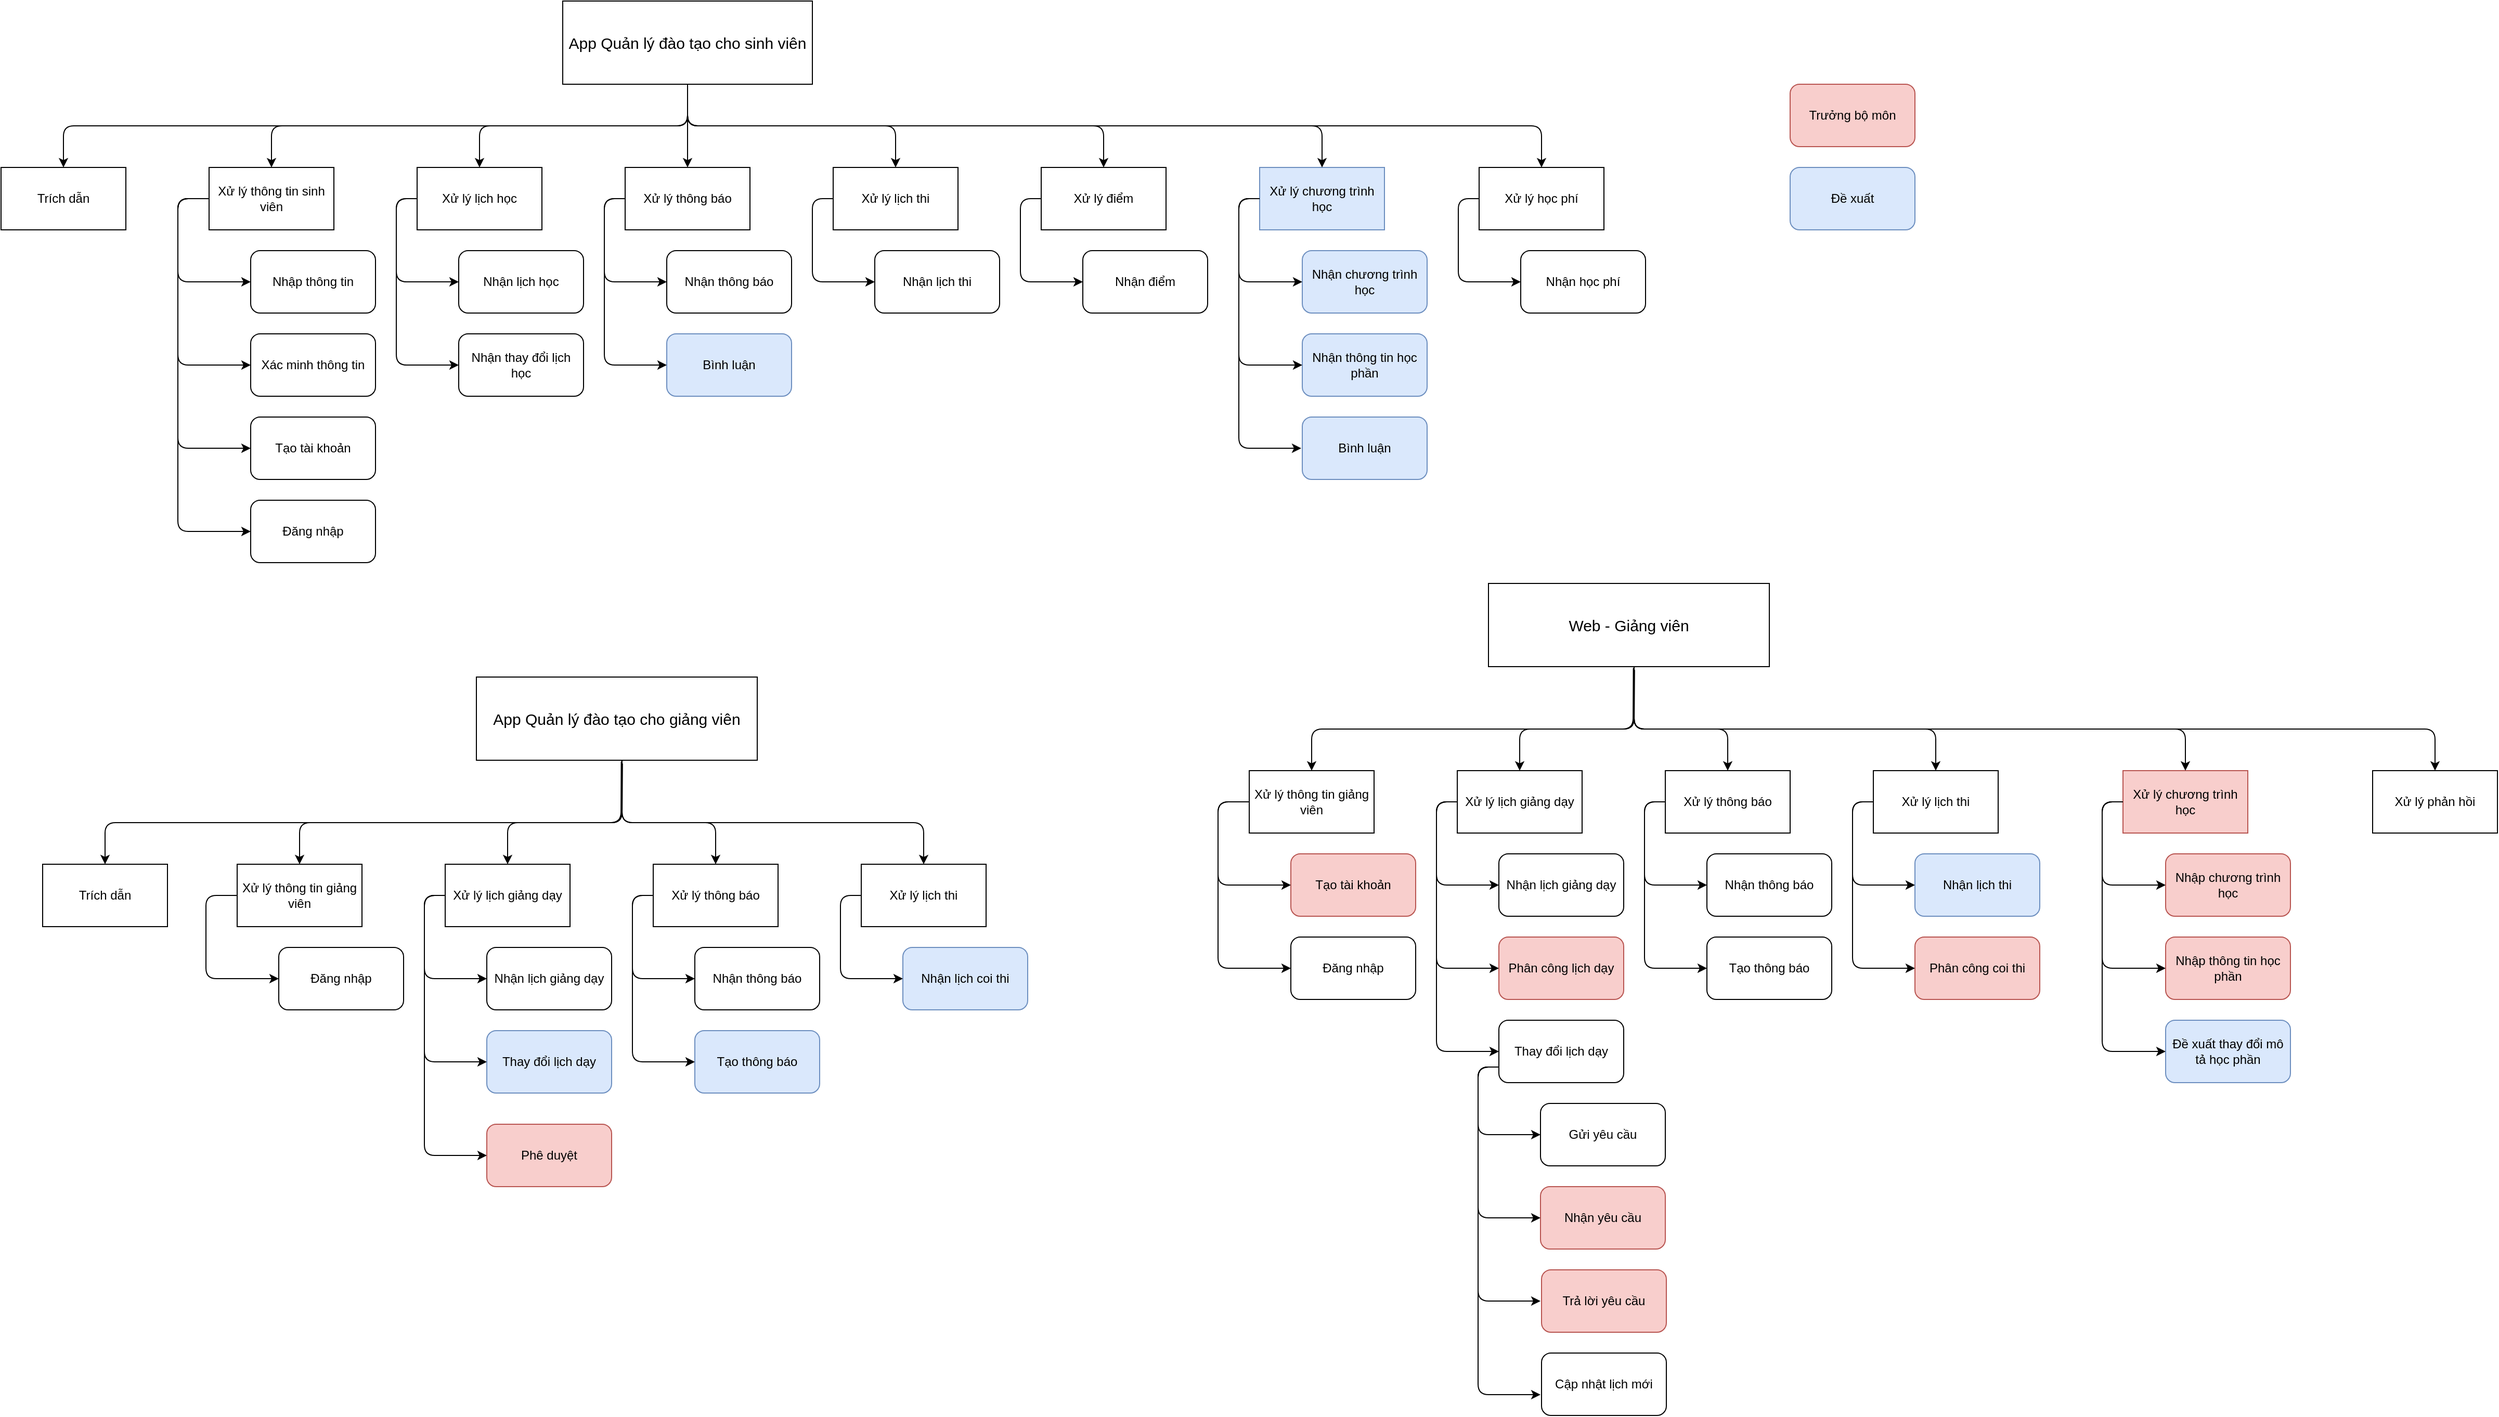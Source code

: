 <mxfile version="15.5.4" type="github">
  <diagram id="YIOcWbmcq0rwRaV3Wp_Z" name="Page-1">
    <mxGraphModel dx="2557" dy="927" grid="1" gridSize="10" guides="1" tooltips="1" connect="1" arrows="1" fold="1" page="1" pageScale="1" pageWidth="827" pageHeight="1169" math="0" shadow="0">
      <root>
        <mxCell id="0" />
        <mxCell id="1" parent="0" />
        <mxCell id="TQv8Dwz0qTCDixVT1cA2-1" value="&lt;font style=&quot;font-size: 15px&quot;&gt;App Quản lý đào&amp;nbsp;tạo cho sinh viên&lt;/font&gt;" style="rounded=0;whiteSpace=wrap;html=1;" parent="1" vertex="1">
          <mxGeometry x="380" width="240" height="80" as="geometry" />
        </mxCell>
        <mxCell id="TQv8Dwz0qTCDixVT1cA2-2" value="Xử lý thông tin sinh viên" style="rounded=0;whiteSpace=wrap;html=1;" parent="1" vertex="1">
          <mxGeometry x="40" y="160" width="120" height="60" as="geometry" />
        </mxCell>
        <mxCell id="TQv8Dwz0qTCDixVT1cA2-3" value="Xử lý lịch học" style="rounded=0;whiteSpace=wrap;html=1;" parent="1" vertex="1">
          <mxGeometry x="240" y="160" width="120" height="60" as="geometry" />
        </mxCell>
        <mxCell id="TQv8Dwz0qTCDixVT1cA2-4" value="Xử lý thông báo" style="rounded=0;whiteSpace=wrap;html=1;" parent="1" vertex="1">
          <mxGeometry x="440" y="160" width="120" height="60" as="geometry" />
        </mxCell>
        <mxCell id="TQv8Dwz0qTCDixVT1cA2-5" value="Xử lý lịch thi" style="rounded=0;whiteSpace=wrap;html=1;" parent="1" vertex="1">
          <mxGeometry x="640" y="160" width="120" height="60" as="geometry" />
        </mxCell>
        <mxCell id="TQv8Dwz0qTCDixVT1cA2-6" value="Xử lý điểm" style="rounded=0;whiteSpace=wrap;html=1;" parent="1" vertex="1">
          <mxGeometry x="840" y="160" width="120" height="60" as="geometry" />
        </mxCell>
        <mxCell id="TQv8Dwz0qTCDixVT1cA2-7" value="Nhập thông tin" style="rounded=1;whiteSpace=wrap;html=1;" parent="1" vertex="1">
          <mxGeometry x="80" y="240" width="120" height="60" as="geometry" />
        </mxCell>
        <mxCell id="TQv8Dwz0qTCDixVT1cA2-8" value="Tạo tài khoản" style="rounded=1;whiteSpace=wrap;html=1;" parent="1" vertex="1">
          <mxGeometry x="80" y="400" width="120" height="60" as="geometry" />
        </mxCell>
        <mxCell id="TQv8Dwz0qTCDixVT1cA2-9" value="Xác minh thông tin" style="rounded=1;whiteSpace=wrap;html=1;" parent="1" vertex="1">
          <mxGeometry x="80" y="320" width="120" height="60" as="geometry" />
        </mxCell>
        <mxCell id="TQv8Dwz0qTCDixVT1cA2-10" value="" style="endArrow=classic;html=1;exitX=0;exitY=0.5;exitDx=0;exitDy=0;entryX=0;entryY=0.5;entryDx=0;entryDy=0;" parent="1" source="TQv8Dwz0qTCDixVT1cA2-2" target="TQv8Dwz0qTCDixVT1cA2-7" edge="1">
          <mxGeometry width="50" height="50" relative="1" as="geometry">
            <mxPoint x="390" y="350" as="sourcePoint" />
            <mxPoint x="440" y="300" as="targetPoint" />
            <Array as="points">
              <mxPoint x="10" y="190" />
              <mxPoint x="10" y="270" />
            </Array>
          </mxGeometry>
        </mxCell>
        <mxCell id="TQv8Dwz0qTCDixVT1cA2-12" value="" style="endArrow=classic;html=1;entryX=0;entryY=0.5;entryDx=0;entryDy=0;exitX=0;exitY=0.5;exitDx=0;exitDy=0;" parent="1" source="TQv8Dwz0qTCDixVT1cA2-2" target="TQv8Dwz0qTCDixVT1cA2-9" edge="1">
          <mxGeometry width="50" height="50" relative="1" as="geometry">
            <mxPoint x="10" y="220" as="sourcePoint" />
            <mxPoint x="350" y="210" as="targetPoint" />
            <Array as="points">
              <mxPoint x="10" y="190" />
              <mxPoint x="10" y="350" />
            </Array>
          </mxGeometry>
        </mxCell>
        <mxCell id="TQv8Dwz0qTCDixVT1cA2-13" value="" style="endArrow=classic;html=1;entryX=0;entryY=0.5;entryDx=0;entryDy=0;" parent="1" target="TQv8Dwz0qTCDixVT1cA2-8" edge="1">
          <mxGeometry width="50" height="50" relative="1" as="geometry">
            <mxPoint x="40" y="190" as="sourcePoint" />
            <mxPoint x="350" y="210" as="targetPoint" />
            <Array as="points">
              <mxPoint x="10" y="190" />
              <mxPoint x="10" y="430" />
            </Array>
          </mxGeometry>
        </mxCell>
        <mxCell id="TQv8Dwz0qTCDixVT1cA2-14" value="" style="endArrow=classic;html=1;exitX=0.5;exitY=1;exitDx=0;exitDy=0;entryX=0.5;entryY=0;entryDx=0;entryDy=0;" parent="1" source="TQv8Dwz0qTCDixVT1cA2-1" target="TQv8Dwz0qTCDixVT1cA2-2" edge="1">
          <mxGeometry width="50" height="50" relative="1" as="geometry">
            <mxPoint x="300" y="140" as="sourcePoint" />
            <mxPoint x="350" y="90" as="targetPoint" />
            <Array as="points">
              <mxPoint x="500" y="120" />
              <mxPoint x="100" y="120" />
            </Array>
          </mxGeometry>
        </mxCell>
        <mxCell id="TQv8Dwz0qTCDixVT1cA2-15" value="" style="endArrow=classic;html=1;entryX=0.5;entryY=0;entryDx=0;entryDy=0;exitX=0.5;exitY=1;exitDx=0;exitDy=0;" parent="1" source="TQv8Dwz0qTCDixVT1cA2-1" target="TQv8Dwz0qTCDixVT1cA2-3" edge="1">
          <mxGeometry width="50" height="50" relative="1" as="geometry">
            <mxPoint x="300" y="140" as="sourcePoint" />
            <mxPoint x="350" y="90" as="targetPoint" />
            <Array as="points">
              <mxPoint x="500" y="120" />
              <mxPoint x="300" y="120" />
            </Array>
          </mxGeometry>
        </mxCell>
        <mxCell id="TQv8Dwz0qTCDixVT1cA2-16" value="" style="endArrow=classic;html=1;entryX=0.5;entryY=0;entryDx=0;entryDy=0;" parent="1" target="TQv8Dwz0qTCDixVT1cA2-4" edge="1">
          <mxGeometry width="50" height="50" relative="1" as="geometry">
            <mxPoint x="500" y="80" as="sourcePoint" />
            <mxPoint x="350" y="90" as="targetPoint" />
          </mxGeometry>
        </mxCell>
        <mxCell id="TQv8Dwz0qTCDixVT1cA2-17" value="" style="endArrow=classic;html=1;exitX=0.5;exitY=1;exitDx=0;exitDy=0;entryX=0.5;entryY=0;entryDx=0;entryDy=0;" parent="1" source="TQv8Dwz0qTCDixVT1cA2-1" target="TQv8Dwz0qTCDixVT1cA2-5" edge="1">
          <mxGeometry width="50" height="50" relative="1" as="geometry">
            <mxPoint x="570" y="140" as="sourcePoint" />
            <mxPoint x="620" y="90" as="targetPoint" />
            <Array as="points">
              <mxPoint x="500" y="120" />
              <mxPoint x="700" y="120" />
            </Array>
          </mxGeometry>
        </mxCell>
        <mxCell id="TQv8Dwz0qTCDixVT1cA2-18" value="" style="endArrow=classic;html=1;entryX=0.5;entryY=0;entryDx=0;entryDy=0;exitX=0.5;exitY=1;exitDx=0;exitDy=0;" parent="1" source="TQv8Dwz0qTCDixVT1cA2-1" target="TQv8Dwz0qTCDixVT1cA2-6" edge="1">
          <mxGeometry width="50" height="50" relative="1" as="geometry">
            <mxPoint x="570" y="140" as="sourcePoint" />
            <mxPoint x="620" y="90" as="targetPoint" />
            <Array as="points">
              <mxPoint x="500" y="120" />
              <mxPoint x="900" y="120" />
            </Array>
          </mxGeometry>
        </mxCell>
        <mxCell id="TQv8Dwz0qTCDixVT1cA2-19" value="Nhận lịch học" style="rounded=1;whiteSpace=wrap;html=1;" parent="1" vertex="1">
          <mxGeometry x="280" y="240" width="120" height="60" as="geometry" />
        </mxCell>
        <mxCell id="TQv8Dwz0qTCDixVT1cA2-20" value="Nhận thay đổi lịch học" style="rounded=1;whiteSpace=wrap;html=1;" parent="1" vertex="1">
          <mxGeometry x="280" y="320" width="120" height="60" as="geometry" />
        </mxCell>
        <mxCell id="TQv8Dwz0qTCDixVT1cA2-21" value="Nhận thông báo" style="rounded=1;whiteSpace=wrap;html=1;" parent="1" vertex="1">
          <mxGeometry x="480" y="240" width="120" height="60" as="geometry" />
        </mxCell>
        <mxCell id="TQv8Dwz0qTCDixVT1cA2-22" value="Nhận lịch thi" style="rounded=1;whiteSpace=wrap;html=1;" parent="1" vertex="1">
          <mxGeometry x="680" y="240" width="120" height="60" as="geometry" />
        </mxCell>
        <mxCell id="TQv8Dwz0qTCDixVT1cA2-23" value="" style="endArrow=classic;html=1;exitX=0;exitY=0.5;exitDx=0;exitDy=0;entryX=0;entryY=0.5;entryDx=0;entryDy=0;" parent="1" source="TQv8Dwz0qTCDixVT1cA2-3" target="TQv8Dwz0qTCDixVT1cA2-19" edge="1">
          <mxGeometry width="50" height="50" relative="1" as="geometry">
            <mxPoint x="480" y="250" as="sourcePoint" />
            <mxPoint x="530" y="200" as="targetPoint" />
            <Array as="points">
              <mxPoint x="220" y="190" />
              <mxPoint x="220" y="270" />
            </Array>
          </mxGeometry>
        </mxCell>
        <mxCell id="TQv8Dwz0qTCDixVT1cA2-24" value="" style="endArrow=classic;html=1;exitX=0;exitY=0.5;exitDx=0;exitDy=0;entryX=0;entryY=0.5;entryDx=0;entryDy=0;" parent="1" source="TQv8Dwz0qTCDixVT1cA2-3" target="TQv8Dwz0qTCDixVT1cA2-20" edge="1">
          <mxGeometry width="50" height="50" relative="1" as="geometry">
            <mxPoint x="480" y="250" as="sourcePoint" />
            <mxPoint x="530" y="200" as="targetPoint" />
            <Array as="points">
              <mxPoint x="220" y="190" />
              <mxPoint x="220" y="350" />
            </Array>
          </mxGeometry>
        </mxCell>
        <mxCell id="TQv8Dwz0qTCDixVT1cA2-25" value="" style="endArrow=classic;html=1;exitX=0;exitY=0.5;exitDx=0;exitDy=0;entryX=0;entryY=0.5;entryDx=0;entryDy=0;" parent="1" source="TQv8Dwz0qTCDixVT1cA2-4" target="TQv8Dwz0qTCDixVT1cA2-21" edge="1">
          <mxGeometry width="50" height="50" relative="1" as="geometry">
            <mxPoint x="440" y="450" as="sourcePoint" />
            <mxPoint x="490" y="400" as="targetPoint" />
            <Array as="points">
              <mxPoint x="420" y="190" />
              <mxPoint x="420" y="270" />
            </Array>
          </mxGeometry>
        </mxCell>
        <mxCell id="TQv8Dwz0qTCDixVT1cA2-26" value="" style="endArrow=classic;html=1;entryX=0;entryY=0.5;entryDx=0;entryDy=0;exitX=0;exitY=0.5;exitDx=0;exitDy=0;" parent="1" source="TQv8Dwz0qTCDixVT1cA2-5" target="TQv8Dwz0qTCDixVT1cA2-22" edge="1">
          <mxGeometry width="50" height="50" relative="1" as="geometry">
            <mxPoint x="410" y="250" as="sourcePoint" />
            <mxPoint x="460" y="200" as="targetPoint" />
            <Array as="points">
              <mxPoint x="620" y="190" />
              <mxPoint x="620" y="270" />
            </Array>
          </mxGeometry>
        </mxCell>
        <mxCell id="TQv8Dwz0qTCDixVT1cA2-27" value="Nhận điểm" style="rounded=1;whiteSpace=wrap;html=1;" parent="1" vertex="1">
          <mxGeometry x="880" y="240" width="120" height="60" as="geometry" />
        </mxCell>
        <mxCell id="TQv8Dwz0qTCDixVT1cA2-28" value="" style="endArrow=classic;html=1;entryX=0;entryY=0.5;entryDx=0;entryDy=0;exitX=0;exitY=0.5;exitDx=0;exitDy=0;" parent="1" source="TQv8Dwz0qTCDixVT1cA2-6" target="TQv8Dwz0qTCDixVT1cA2-27" edge="1">
          <mxGeometry width="50" height="50" relative="1" as="geometry">
            <mxPoint x="410" y="250" as="sourcePoint" />
            <mxPoint x="460" y="200" as="targetPoint" />
            <Array as="points">
              <mxPoint x="820" y="190" />
              <mxPoint x="820" y="270" />
            </Array>
          </mxGeometry>
        </mxCell>
        <mxCell id="TQv8Dwz0qTCDixVT1cA2-29" value="&lt;font style=&quot;font-size: 15px&quot;&gt;App Quản lý đào tạo cho giảng viên&lt;/font&gt;" style="rounded=0;whiteSpace=wrap;html=1;" parent="1" vertex="1">
          <mxGeometry x="297" y="650" width="270" height="80" as="geometry" />
        </mxCell>
        <mxCell id="TQv8Dwz0qTCDixVT1cA2-30" value="Xử lý thông tin giảng viên" style="rounded=0;whiteSpace=wrap;html=1;" parent="1" vertex="1">
          <mxGeometry x="67" y="830" width="120" height="60" as="geometry" />
        </mxCell>
        <mxCell id="TQv8Dwz0qTCDixVT1cA2-31" value="Xử lý lịch giảng dạy" style="rounded=0;whiteSpace=wrap;html=1;" parent="1" vertex="1">
          <mxGeometry x="267" y="830" width="120" height="60" as="geometry" />
        </mxCell>
        <mxCell id="TQv8Dwz0qTCDixVT1cA2-32" value="Xử lý thông báo" style="rounded=0;whiteSpace=wrap;html=1;" parent="1" vertex="1">
          <mxGeometry x="467" y="830" width="120" height="60" as="geometry" />
        </mxCell>
        <mxCell id="TQv8Dwz0qTCDixVT1cA2-33" value="Xử lý lịch thi" style="rounded=0;whiteSpace=wrap;html=1;" parent="1" vertex="1">
          <mxGeometry x="667" y="830" width="120" height="60" as="geometry" />
        </mxCell>
        <mxCell id="TQv8Dwz0qTCDixVT1cA2-35" value="Đăng nhập" style="rounded=1;whiteSpace=wrap;html=1;" parent="1" vertex="1">
          <mxGeometry x="107" y="910" width="120" height="60" as="geometry" />
        </mxCell>
        <mxCell id="TQv8Dwz0qTCDixVT1cA2-38" value="" style="endArrow=classic;html=1;exitX=0;exitY=0.5;exitDx=0;exitDy=0;entryX=0;entryY=0.5;entryDx=0;entryDy=0;" parent="1" source="TQv8Dwz0qTCDixVT1cA2-30" target="TQv8Dwz0qTCDixVT1cA2-35" edge="1">
          <mxGeometry width="50" height="50" relative="1" as="geometry">
            <mxPoint x="417" y="1020" as="sourcePoint" />
            <mxPoint x="467" y="970" as="targetPoint" />
            <Array as="points">
              <mxPoint x="37" y="860" />
              <mxPoint x="37" y="940" />
            </Array>
          </mxGeometry>
        </mxCell>
        <mxCell id="TQv8Dwz0qTCDixVT1cA2-41" value="" style="endArrow=classic;html=1;entryX=0.5;entryY=0;entryDx=0;entryDy=0;" parent="1" target="TQv8Dwz0qTCDixVT1cA2-30" edge="1">
          <mxGeometry width="50" height="50" relative="1" as="geometry">
            <mxPoint x="437" y="730" as="sourcePoint" />
            <mxPoint x="377" y="760" as="targetPoint" />
            <Array as="points">
              <mxPoint x="437" y="790" />
              <mxPoint x="127" y="790" />
            </Array>
          </mxGeometry>
        </mxCell>
        <mxCell id="TQv8Dwz0qTCDixVT1cA2-42" value="" style="endArrow=classic;html=1;entryX=0.5;entryY=0;entryDx=0;entryDy=0;exitX=0.516;exitY=1.016;exitDx=0;exitDy=0;exitPerimeter=0;" parent="1" source="TQv8Dwz0qTCDixVT1cA2-29" target="TQv8Dwz0qTCDixVT1cA2-31" edge="1">
          <mxGeometry width="50" height="50" relative="1" as="geometry">
            <mxPoint x="327" y="810" as="sourcePoint" />
            <mxPoint x="377" y="760" as="targetPoint" />
            <Array as="points">
              <mxPoint x="436" y="790" />
              <mxPoint x="327" y="790" />
            </Array>
          </mxGeometry>
        </mxCell>
        <mxCell id="TQv8Dwz0qTCDixVT1cA2-43" value="" style="endArrow=classic;html=1;entryX=0.5;entryY=0;entryDx=0;entryDy=0;" parent="1" target="TQv8Dwz0qTCDixVT1cA2-32" edge="1">
          <mxGeometry width="50" height="50" relative="1" as="geometry">
            <mxPoint x="437" y="730" as="sourcePoint" />
            <mxPoint x="377" y="760" as="targetPoint" />
            <Array as="points">
              <mxPoint x="437" y="790" />
              <mxPoint x="527" y="790" />
            </Array>
          </mxGeometry>
        </mxCell>
        <mxCell id="TQv8Dwz0qTCDixVT1cA2-44" value="" style="endArrow=classic;html=1;exitX=0.52;exitY=1.039;exitDx=0;exitDy=0;entryX=0.5;entryY=0;entryDx=0;entryDy=0;exitPerimeter=0;" parent="1" source="TQv8Dwz0qTCDixVT1cA2-29" target="TQv8Dwz0qTCDixVT1cA2-33" edge="1">
          <mxGeometry width="50" height="50" relative="1" as="geometry">
            <mxPoint x="597" y="810" as="sourcePoint" />
            <mxPoint x="647" y="760" as="targetPoint" />
            <Array as="points">
              <mxPoint x="437" y="790" />
              <mxPoint x="727" y="790" />
            </Array>
          </mxGeometry>
        </mxCell>
        <mxCell id="TQv8Dwz0qTCDixVT1cA2-46" value="Nhận lịch giảng dạy" style="rounded=1;whiteSpace=wrap;html=1;" parent="1" vertex="1">
          <mxGeometry x="307" y="910" width="120" height="60" as="geometry" />
        </mxCell>
        <mxCell id="TQv8Dwz0qTCDixVT1cA2-47" value="Thay đổi lịch dạy" style="rounded=1;whiteSpace=wrap;html=1;fillColor=#dae8fc;strokeColor=#6c8ebf;" parent="1" vertex="1">
          <mxGeometry x="307" y="990" width="120" height="60" as="geometry" />
        </mxCell>
        <mxCell id="TQv8Dwz0qTCDixVT1cA2-48" value="Nhận thông báo" style="rounded=1;whiteSpace=wrap;html=1;" parent="1" vertex="1">
          <mxGeometry x="507" y="910" width="120" height="60" as="geometry" />
        </mxCell>
        <mxCell id="TQv8Dwz0qTCDixVT1cA2-49" value="Nhận lịch coi&amp;nbsp;thi" style="rounded=1;whiteSpace=wrap;html=1;fillColor=#dae8fc;strokeColor=#6c8ebf;" parent="1" vertex="1">
          <mxGeometry x="707" y="910" width="120" height="60" as="geometry" />
        </mxCell>
        <mxCell id="TQv8Dwz0qTCDixVT1cA2-50" value="" style="endArrow=classic;html=1;exitX=0;exitY=0.5;exitDx=0;exitDy=0;entryX=0;entryY=0.5;entryDx=0;entryDy=0;" parent="1" source="TQv8Dwz0qTCDixVT1cA2-31" target="TQv8Dwz0qTCDixVT1cA2-46" edge="1">
          <mxGeometry width="50" height="50" relative="1" as="geometry">
            <mxPoint x="507" y="920" as="sourcePoint" />
            <mxPoint x="557" y="870" as="targetPoint" />
            <Array as="points">
              <mxPoint x="247" y="860" />
              <mxPoint x="247" y="940" />
            </Array>
          </mxGeometry>
        </mxCell>
        <mxCell id="TQv8Dwz0qTCDixVT1cA2-51" value="" style="endArrow=classic;html=1;exitX=0;exitY=0.5;exitDx=0;exitDy=0;entryX=0;entryY=0.5;entryDx=0;entryDy=0;" parent="1" source="TQv8Dwz0qTCDixVT1cA2-31" target="TQv8Dwz0qTCDixVT1cA2-47" edge="1">
          <mxGeometry width="50" height="50" relative="1" as="geometry">
            <mxPoint x="507" y="920" as="sourcePoint" />
            <mxPoint x="557" y="870" as="targetPoint" />
            <Array as="points">
              <mxPoint x="247" y="860" />
              <mxPoint x="247" y="1020" />
            </Array>
          </mxGeometry>
        </mxCell>
        <mxCell id="TQv8Dwz0qTCDixVT1cA2-52" value="" style="endArrow=classic;html=1;exitX=0;exitY=0.5;exitDx=0;exitDy=0;entryX=0;entryY=0.5;entryDx=0;entryDy=0;" parent="1" source="TQv8Dwz0qTCDixVT1cA2-32" target="TQv8Dwz0qTCDixVT1cA2-48" edge="1">
          <mxGeometry width="50" height="50" relative="1" as="geometry">
            <mxPoint x="467" y="1120" as="sourcePoint" />
            <mxPoint x="517" y="1070" as="targetPoint" />
            <Array as="points">
              <mxPoint x="447" y="860" />
              <mxPoint x="447" y="940" />
            </Array>
          </mxGeometry>
        </mxCell>
        <mxCell id="TQv8Dwz0qTCDixVT1cA2-53" value="" style="endArrow=classic;html=1;entryX=0;entryY=0.5;entryDx=0;entryDy=0;exitX=0;exitY=0.5;exitDx=0;exitDy=0;" parent="1" source="TQv8Dwz0qTCDixVT1cA2-33" target="TQv8Dwz0qTCDixVT1cA2-49" edge="1">
          <mxGeometry width="50" height="50" relative="1" as="geometry">
            <mxPoint x="437" y="920" as="sourcePoint" />
            <mxPoint x="487" y="870" as="targetPoint" />
            <Array as="points">
              <mxPoint x="647" y="860" />
              <mxPoint x="647" y="940" />
            </Array>
          </mxGeometry>
        </mxCell>
        <mxCell id="TQv8Dwz0qTCDixVT1cA2-56" value="Đăng nhập" style="rounded=1;whiteSpace=wrap;html=1;" parent="1" vertex="1">
          <mxGeometry x="80" y="480" width="120" height="60" as="geometry" />
        </mxCell>
        <mxCell id="TQv8Dwz0qTCDixVT1cA2-57" value="" style="endArrow=classic;html=1;exitX=0;exitY=0.5;exitDx=0;exitDy=0;" parent="1" source="TQv8Dwz0qTCDixVT1cA2-2" edge="1">
          <mxGeometry width="50" height="50" relative="1" as="geometry">
            <mxPoint x="410" y="400" as="sourcePoint" />
            <mxPoint x="80" y="510" as="targetPoint" />
            <Array as="points">
              <mxPoint x="10" y="190" />
              <mxPoint x="10" y="510" />
            </Array>
          </mxGeometry>
        </mxCell>
        <mxCell id="TQv8Dwz0qTCDixVT1cA2-58" value="Tạo thông báo" style="rounded=1;whiteSpace=wrap;html=1;fillColor=#dae8fc;strokeColor=#6c8ebf;" parent="1" vertex="1">
          <mxGeometry x="507" y="990" width="120" height="60" as="geometry" />
        </mxCell>
        <mxCell id="TQv8Dwz0qTCDixVT1cA2-59" value="" style="endArrow=classic;html=1;exitX=0;exitY=0.5;exitDx=0;exitDy=0;entryX=0;entryY=0.5;entryDx=0;entryDy=0;" parent="1" source="TQv8Dwz0qTCDixVT1cA2-32" target="TQv8Dwz0qTCDixVT1cA2-58" edge="1">
          <mxGeometry width="50" height="50" relative="1" as="geometry">
            <mxPoint x="417" y="830" as="sourcePoint" />
            <mxPoint x="467" y="780" as="targetPoint" />
            <Array as="points">
              <mxPoint x="447" y="860" />
              <mxPoint x="447" y="1020" />
            </Array>
          </mxGeometry>
        </mxCell>
        <mxCell id="TQv8Dwz0qTCDixVT1cA2-61" value="&lt;span style=&quot;font-size: 15px&quot;&gt;Web - Giảng viên&lt;/span&gt;" style="rounded=0;whiteSpace=wrap;html=1;" parent="1" vertex="1">
          <mxGeometry x="1270" y="560" width="270" height="80" as="geometry" />
        </mxCell>
        <mxCell id="TQv8Dwz0qTCDixVT1cA2-62" value="Xử lý thông tin giảng viên" style="rounded=0;whiteSpace=wrap;html=1;" parent="1" vertex="1">
          <mxGeometry x="1040" y="740" width="120" height="60" as="geometry" />
        </mxCell>
        <mxCell id="TQv8Dwz0qTCDixVT1cA2-63" value="Xử lý lịch giảng dạy" style="rounded=0;whiteSpace=wrap;html=1;" parent="1" vertex="1">
          <mxGeometry x="1240" y="740" width="120" height="60" as="geometry" />
        </mxCell>
        <mxCell id="TQv8Dwz0qTCDixVT1cA2-64" value="Xử lý thông báo" style="rounded=0;whiteSpace=wrap;html=1;" parent="1" vertex="1">
          <mxGeometry x="1440" y="740" width="120" height="60" as="geometry" />
        </mxCell>
        <mxCell id="TQv8Dwz0qTCDixVT1cA2-65" value="Xử lý lịch thi" style="rounded=0;whiteSpace=wrap;html=1;" parent="1" vertex="1">
          <mxGeometry x="1640" y="740" width="120" height="60" as="geometry" />
        </mxCell>
        <mxCell id="TQv8Dwz0qTCDixVT1cA2-66" value="Đăng nhập" style="rounded=1;whiteSpace=wrap;html=1;" parent="1" vertex="1">
          <mxGeometry x="1080" y="900" width="120" height="60" as="geometry" />
        </mxCell>
        <mxCell id="TQv8Dwz0qTCDixVT1cA2-67" value="" style="endArrow=classic;html=1;exitX=0;exitY=0.5;exitDx=0;exitDy=0;entryX=0;entryY=0.5;entryDx=0;entryDy=0;" parent="1" source="TQv8Dwz0qTCDixVT1cA2-62" target="TQv8Dwz0qTCDixVT1cA2-66" edge="1">
          <mxGeometry width="50" height="50" relative="1" as="geometry">
            <mxPoint x="1390" y="930" as="sourcePoint" />
            <mxPoint x="1440" y="880" as="targetPoint" />
            <Array as="points">
              <mxPoint x="1010" y="770" />
              <mxPoint x="1010" y="930" />
            </Array>
          </mxGeometry>
        </mxCell>
        <mxCell id="TQv8Dwz0qTCDixVT1cA2-68" value="" style="endArrow=classic;html=1;entryX=0.5;entryY=0;entryDx=0;entryDy=0;" parent="1" target="TQv8Dwz0qTCDixVT1cA2-62" edge="1">
          <mxGeometry width="50" height="50" relative="1" as="geometry">
            <mxPoint x="1410" y="640.0" as="sourcePoint" />
            <mxPoint x="1350" y="670" as="targetPoint" />
            <Array as="points">
              <mxPoint x="1410" y="700" />
              <mxPoint x="1100" y="700" />
            </Array>
          </mxGeometry>
        </mxCell>
        <mxCell id="TQv8Dwz0qTCDixVT1cA2-69" value="" style="endArrow=classic;html=1;entryX=0.5;entryY=0;entryDx=0;entryDy=0;exitX=0.516;exitY=1.016;exitDx=0;exitDy=0;exitPerimeter=0;" parent="1" source="TQv8Dwz0qTCDixVT1cA2-61" target="TQv8Dwz0qTCDixVT1cA2-63" edge="1">
          <mxGeometry width="50" height="50" relative="1" as="geometry">
            <mxPoint x="1300" y="720" as="sourcePoint" />
            <mxPoint x="1350" y="670" as="targetPoint" />
            <Array as="points">
              <mxPoint x="1409" y="700" />
              <mxPoint x="1300" y="700" />
            </Array>
          </mxGeometry>
        </mxCell>
        <mxCell id="TQv8Dwz0qTCDixVT1cA2-70" value="" style="endArrow=classic;html=1;entryX=0.5;entryY=0;entryDx=0;entryDy=0;" parent="1" target="TQv8Dwz0qTCDixVT1cA2-64" edge="1">
          <mxGeometry width="50" height="50" relative="1" as="geometry">
            <mxPoint x="1410" y="640.0" as="sourcePoint" />
            <mxPoint x="1350" y="670" as="targetPoint" />
            <Array as="points">
              <mxPoint x="1410" y="700" />
              <mxPoint x="1500" y="700" />
            </Array>
          </mxGeometry>
        </mxCell>
        <mxCell id="TQv8Dwz0qTCDixVT1cA2-71" value="" style="endArrow=classic;html=1;exitX=0.52;exitY=1.039;exitDx=0;exitDy=0;entryX=0.5;entryY=0;entryDx=0;entryDy=0;exitPerimeter=0;" parent="1" source="TQv8Dwz0qTCDixVT1cA2-61" target="TQv8Dwz0qTCDixVT1cA2-65" edge="1">
          <mxGeometry width="50" height="50" relative="1" as="geometry">
            <mxPoint x="1570" y="720" as="sourcePoint" />
            <mxPoint x="1620" y="670" as="targetPoint" />
            <Array as="points">
              <mxPoint x="1410" y="700" />
              <mxPoint x="1700" y="700" />
            </Array>
          </mxGeometry>
        </mxCell>
        <mxCell id="TQv8Dwz0qTCDixVT1cA2-72" value="Nhận lịch giảng dạy" style="rounded=1;whiteSpace=wrap;html=1;" parent="1" vertex="1">
          <mxGeometry x="1280" y="820" width="120" height="60" as="geometry" />
        </mxCell>
        <mxCell id="TQv8Dwz0qTCDixVT1cA2-73" value="Thay đổi lịch dạy" style="rounded=1;whiteSpace=wrap;html=1;" parent="1" vertex="1">
          <mxGeometry x="1280" y="980" width="120" height="60" as="geometry" />
        </mxCell>
        <mxCell id="TQv8Dwz0qTCDixVT1cA2-74" value="Nhận thông báo" style="rounded=1;whiteSpace=wrap;html=1;" parent="1" vertex="1">
          <mxGeometry x="1480" y="820" width="120" height="60" as="geometry" />
        </mxCell>
        <mxCell id="TQv8Dwz0qTCDixVT1cA2-75" value="Nhận lịch thi" style="rounded=1;whiteSpace=wrap;html=1;fillColor=#dae8fc;strokeColor=#6c8ebf;" parent="1" vertex="1">
          <mxGeometry x="1680" y="820" width="120" height="60" as="geometry" />
        </mxCell>
        <mxCell id="TQv8Dwz0qTCDixVT1cA2-76" value="" style="endArrow=classic;html=1;exitX=0;exitY=0.5;exitDx=0;exitDy=0;entryX=0;entryY=0.5;entryDx=0;entryDy=0;" parent="1" source="TQv8Dwz0qTCDixVT1cA2-63" target="TQv8Dwz0qTCDixVT1cA2-72" edge="1">
          <mxGeometry width="50" height="50" relative="1" as="geometry">
            <mxPoint x="1480" y="830" as="sourcePoint" />
            <mxPoint x="1530" y="780" as="targetPoint" />
            <Array as="points">
              <mxPoint x="1220" y="770" />
              <mxPoint x="1220" y="850" />
            </Array>
          </mxGeometry>
        </mxCell>
        <mxCell id="TQv8Dwz0qTCDixVT1cA2-77" value="" style="endArrow=classic;html=1;exitX=0;exitY=0.5;exitDx=0;exitDy=0;entryX=0;entryY=0.5;entryDx=0;entryDy=0;" parent="1" source="TQv8Dwz0qTCDixVT1cA2-63" target="TQv8Dwz0qTCDixVT1cA2-73" edge="1">
          <mxGeometry width="50" height="50" relative="1" as="geometry">
            <mxPoint x="1480" y="830" as="sourcePoint" />
            <mxPoint x="1530" y="780" as="targetPoint" />
            <Array as="points">
              <mxPoint x="1220" y="770" />
              <mxPoint x="1220" y="930" />
              <mxPoint x="1220" y="1010" />
            </Array>
          </mxGeometry>
        </mxCell>
        <mxCell id="TQv8Dwz0qTCDixVT1cA2-78" value="" style="endArrow=classic;html=1;exitX=0;exitY=0.5;exitDx=0;exitDy=0;entryX=0;entryY=0.5;entryDx=0;entryDy=0;" parent="1" source="TQv8Dwz0qTCDixVT1cA2-64" target="TQv8Dwz0qTCDixVT1cA2-74" edge="1">
          <mxGeometry width="50" height="50" relative="1" as="geometry">
            <mxPoint x="1440" y="1030" as="sourcePoint" />
            <mxPoint x="1490" y="980" as="targetPoint" />
            <Array as="points">
              <mxPoint x="1420" y="770" />
              <mxPoint x="1420" y="850" />
            </Array>
          </mxGeometry>
        </mxCell>
        <mxCell id="TQv8Dwz0qTCDixVT1cA2-79" value="" style="endArrow=classic;html=1;entryX=0;entryY=0.5;entryDx=0;entryDy=0;exitX=0;exitY=0.5;exitDx=0;exitDy=0;" parent="1" source="TQv8Dwz0qTCDixVT1cA2-65" target="TQv8Dwz0qTCDixVT1cA2-75" edge="1">
          <mxGeometry width="50" height="50" relative="1" as="geometry">
            <mxPoint x="1410" y="830" as="sourcePoint" />
            <mxPoint x="1460" y="780" as="targetPoint" />
            <Array as="points">
              <mxPoint x="1620" y="770" />
              <mxPoint x="1620" y="850" />
            </Array>
          </mxGeometry>
        </mxCell>
        <mxCell id="TQv8Dwz0qTCDixVT1cA2-80" value="Tạo thông báo" style="rounded=1;whiteSpace=wrap;html=1;" parent="1" vertex="1">
          <mxGeometry x="1480" y="900" width="120" height="60" as="geometry" />
        </mxCell>
        <mxCell id="TQv8Dwz0qTCDixVT1cA2-81" value="" style="endArrow=classic;html=1;exitX=0;exitY=0.5;exitDx=0;exitDy=0;entryX=0;entryY=0.5;entryDx=0;entryDy=0;" parent="1" source="TQv8Dwz0qTCDixVT1cA2-64" target="TQv8Dwz0qTCDixVT1cA2-80" edge="1">
          <mxGeometry width="50" height="50" relative="1" as="geometry">
            <mxPoint x="1390" y="740" as="sourcePoint" />
            <mxPoint x="1440" y="690" as="targetPoint" />
            <Array as="points">
              <mxPoint x="1420" y="770" />
              <mxPoint x="1420" y="930" />
            </Array>
          </mxGeometry>
        </mxCell>
        <mxCell id="TQv8Dwz0qTCDixVT1cA2-83" value="Tạo tài khoản" style="rounded=1;whiteSpace=wrap;html=1;fillColor=#f8cecc;strokeColor=#b85450;" parent="1" vertex="1">
          <mxGeometry x="1080" y="820" width="120" height="60" as="geometry" />
        </mxCell>
        <mxCell id="TQv8Dwz0qTCDixVT1cA2-85" value="" style="endArrow=classic;html=1;exitX=0;exitY=0.5;exitDx=0;exitDy=0;entryX=0;entryY=0.5;entryDx=0;entryDy=0;" parent="1" source="TQv8Dwz0qTCDixVT1cA2-62" target="TQv8Dwz0qTCDixVT1cA2-83" edge="1">
          <mxGeometry width="50" height="50" relative="1" as="geometry">
            <mxPoint x="1330" y="920" as="sourcePoint" />
            <mxPoint x="1380" y="870" as="targetPoint" />
            <Array as="points">
              <mxPoint x="1010" y="770" />
              <mxPoint x="1010" y="850" />
            </Array>
          </mxGeometry>
        </mxCell>
        <mxCell id="TQv8Dwz0qTCDixVT1cA2-86" value="Phân công lịch dạy" style="rounded=1;whiteSpace=wrap;html=1;fillColor=#f8cecc;strokeColor=#b85450;" parent="1" vertex="1">
          <mxGeometry x="1280" y="900" width="120" height="60" as="geometry" />
        </mxCell>
        <mxCell id="TQv8Dwz0qTCDixVT1cA2-87" value="Trưởng bộ môn" style="rounded=1;whiteSpace=wrap;html=1;fillColor=#f8cecc;strokeColor=#b85450;" parent="1" vertex="1">
          <mxGeometry x="1560" y="80" width="120" height="60" as="geometry" />
        </mxCell>
        <mxCell id="TQv8Dwz0qTCDixVT1cA2-88" value="" style="endArrow=classic;html=1;exitX=0;exitY=0.5;exitDx=0;exitDy=0;entryX=0;entryY=0.5;entryDx=0;entryDy=0;" parent="1" source="TQv8Dwz0qTCDixVT1cA2-63" target="TQv8Dwz0qTCDixVT1cA2-86" edge="1">
          <mxGeometry width="50" height="50" relative="1" as="geometry">
            <mxPoint x="1330" y="1000" as="sourcePoint" />
            <mxPoint x="1380" y="950" as="targetPoint" />
            <Array as="points">
              <mxPoint x="1220" y="770" />
              <mxPoint x="1220" y="930" />
            </Array>
          </mxGeometry>
        </mxCell>
        <mxCell id="TQv8Dwz0qTCDixVT1cA2-89" value="Nhận yêu cầu" style="rounded=1;whiteSpace=wrap;html=1;fillColor=#f8cecc;strokeColor=#b85450;" parent="1" vertex="1">
          <mxGeometry x="1320" y="1140" width="120" height="60" as="geometry" />
        </mxCell>
        <mxCell id="TQv8Dwz0qTCDixVT1cA2-90" value="Trả lời yêu cầu" style="rounded=1;whiteSpace=wrap;html=1;fillColor=#f8cecc;strokeColor=#b85450;" parent="1" vertex="1">
          <mxGeometry x="1321" y="1220" width="120" height="60" as="geometry" />
        </mxCell>
        <mxCell id="TQv8Dwz0qTCDixVT1cA2-91" value="Gửi yêu cầu" style="rounded=1;whiteSpace=wrap;html=1;" parent="1" vertex="1">
          <mxGeometry x="1320" y="1060" width="120" height="60" as="geometry" />
        </mxCell>
        <mxCell id="TQv8Dwz0qTCDixVT1cA2-92" value="Cập nhật lịch mới" style="rounded=1;whiteSpace=wrap;html=1;" parent="1" vertex="1">
          <mxGeometry x="1321" y="1300" width="120" height="60" as="geometry" />
        </mxCell>
        <mxCell id="TQv8Dwz0qTCDixVT1cA2-93" value="" style="endArrow=classic;html=1;exitX=0;exitY=0.75;exitDx=0;exitDy=0;" parent="1" source="TQv8Dwz0qTCDixVT1cA2-73" edge="1">
          <mxGeometry width="50" height="50" relative="1" as="geometry">
            <mxPoint x="1330" y="1250" as="sourcePoint" />
            <mxPoint x="1320" y="1250" as="targetPoint" />
            <Array as="points">
              <mxPoint x="1260" y="1025" />
              <mxPoint x="1260" y="1250" />
            </Array>
          </mxGeometry>
        </mxCell>
        <mxCell id="TQv8Dwz0qTCDixVT1cA2-94" value="" style="endArrow=classic;html=1;exitX=0;exitY=0.75;exitDx=0;exitDy=0;" parent="1" source="TQv8Dwz0qTCDixVT1cA2-73" edge="1">
          <mxGeometry width="50" height="50" relative="1" as="geometry">
            <mxPoint x="1330" y="1250" as="sourcePoint" />
            <mxPoint x="1320" y="1090" as="targetPoint" />
            <Array as="points">
              <mxPoint x="1260" y="1025" />
              <mxPoint x="1260" y="1090" />
            </Array>
          </mxGeometry>
        </mxCell>
        <mxCell id="TQv8Dwz0qTCDixVT1cA2-95" value="" style="endArrow=classic;html=1;entryX=0;entryY=0.5;entryDx=0;entryDy=0;exitX=0;exitY=0.75;exitDx=0;exitDy=0;" parent="1" source="TQv8Dwz0qTCDixVT1cA2-73" target="TQv8Dwz0qTCDixVT1cA2-89" edge="1">
          <mxGeometry width="50" height="50" relative="1" as="geometry">
            <mxPoint x="1330" y="1250" as="sourcePoint" />
            <mxPoint x="1380" y="1200" as="targetPoint" />
            <Array as="points">
              <mxPoint x="1260" y="1025" />
              <mxPoint x="1260" y="1170" />
            </Array>
          </mxGeometry>
        </mxCell>
        <mxCell id="TQv8Dwz0qTCDixVT1cA2-100" value="" style="endArrow=classic;html=1;exitX=0;exitY=0.75;exitDx=0;exitDy=0;" parent="1" source="TQv8Dwz0qTCDixVT1cA2-73" edge="1">
          <mxGeometry width="50" height="50" relative="1" as="geometry">
            <mxPoint x="1330" y="1250" as="sourcePoint" />
            <mxPoint x="1320" y="1340" as="targetPoint" />
            <Array as="points">
              <mxPoint x="1260" y="1025" />
              <mxPoint x="1260" y="1340" />
            </Array>
          </mxGeometry>
        </mxCell>
        <mxCell id="TQv8Dwz0qTCDixVT1cA2-101" value="Phân công coi thi" style="rounded=1;whiteSpace=wrap;html=1;fillColor=#f8cecc;strokeColor=#b85450;" parent="1" vertex="1">
          <mxGeometry x="1680" y="900" width="120" height="60" as="geometry" />
        </mxCell>
        <mxCell id="TQv8Dwz0qTCDixVT1cA2-102" value="" style="endArrow=classic;html=1;entryX=0;entryY=0.5;entryDx=0;entryDy=0;exitX=0;exitY=0.5;exitDx=0;exitDy=0;" parent="1" source="TQv8Dwz0qTCDixVT1cA2-65" target="TQv8Dwz0qTCDixVT1cA2-101" edge="1">
          <mxGeometry width="50" height="50" relative="1" as="geometry">
            <mxPoint x="1440" y="1000" as="sourcePoint" />
            <mxPoint x="1490" y="950" as="targetPoint" />
            <Array as="points">
              <mxPoint x="1620" y="770" />
              <mxPoint x="1620" y="930" />
            </Array>
          </mxGeometry>
        </mxCell>
        <mxCell id="TQv8Dwz0qTCDixVT1cA2-103" value="Xử lý chương trình học" style="rounded=0;whiteSpace=wrap;html=1;fillColor=#dae8fc;strokeColor=#6c8ebf;" parent="1" vertex="1">
          <mxGeometry x="1050" y="160" width="120" height="60" as="geometry" />
        </mxCell>
        <mxCell id="TQv8Dwz0qTCDixVT1cA2-104" value="Nhận chương trình học" style="rounded=1;whiteSpace=wrap;html=1;fillColor=#dae8fc;strokeColor=#6c8ebf;" parent="1" vertex="1">
          <mxGeometry x="1091" y="240" width="120" height="60" as="geometry" />
        </mxCell>
        <mxCell id="TQv8Dwz0qTCDixVT1cA2-105" value="Nhận thông tin học phần" style="rounded=1;whiteSpace=wrap;html=1;fillColor=#dae8fc;strokeColor=#6c8ebf;" parent="1" vertex="1">
          <mxGeometry x="1091" y="320" width="120" height="60" as="geometry" />
        </mxCell>
        <mxCell id="TQv8Dwz0qTCDixVT1cA2-106" value="" style="endArrow=classic;html=1;exitX=0;exitY=0.5;exitDx=0;exitDy=0;entryX=0;entryY=0.5;entryDx=0;entryDy=0;" parent="1" source="TQv8Dwz0qTCDixVT1cA2-103" target="TQv8Dwz0qTCDixVT1cA2-104" edge="1">
          <mxGeometry width="50" height="50" relative="1" as="geometry">
            <mxPoint x="1050" y="380" as="sourcePoint" />
            <mxPoint x="1100" y="330" as="targetPoint" />
            <Array as="points">
              <mxPoint x="1030" y="190" />
              <mxPoint x="1030" y="270" />
            </Array>
          </mxGeometry>
        </mxCell>
        <mxCell id="TQv8Dwz0qTCDixVT1cA2-107" value="" style="endArrow=classic;html=1;entryX=0;entryY=0.5;entryDx=0;entryDy=0;exitX=0;exitY=0.5;exitDx=0;exitDy=0;" parent="1" source="TQv8Dwz0qTCDixVT1cA2-103" target="TQv8Dwz0qTCDixVT1cA2-105" edge="1">
          <mxGeometry width="50" height="50" relative="1" as="geometry">
            <mxPoint x="1050" y="380" as="sourcePoint" />
            <mxPoint x="1100" y="330" as="targetPoint" />
            <Array as="points">
              <mxPoint x="1030" y="190" />
              <mxPoint x="1030" y="350" />
            </Array>
          </mxGeometry>
        </mxCell>
        <mxCell id="TQv8Dwz0qTCDixVT1cA2-108" value="" style="endArrow=classic;html=1;entryX=0.5;entryY=0;entryDx=0;entryDy=0;" parent="1" target="TQv8Dwz0qTCDixVT1cA2-103" edge="1">
          <mxGeometry width="50" height="50" relative="1" as="geometry">
            <mxPoint x="500" y="80" as="sourcePoint" />
            <mxPoint x="820" y="230" as="targetPoint" />
            <Array as="points">
              <mxPoint x="500" y="120" />
              <mxPoint x="1110" y="120" />
            </Array>
          </mxGeometry>
        </mxCell>
        <mxCell id="TQv8Dwz0qTCDixVT1cA2-109" value="Xử lý học phí" style="rounded=0;whiteSpace=wrap;html=1;" parent="1" vertex="1">
          <mxGeometry x="1261" y="160" width="120" height="60" as="geometry" />
        </mxCell>
        <mxCell id="TQv8Dwz0qTCDixVT1cA2-111" value="Nhận học phí" style="rounded=1;whiteSpace=wrap;html=1;" parent="1" vertex="1">
          <mxGeometry x="1301" y="240" width="120" height="60" as="geometry" />
        </mxCell>
        <mxCell id="TQv8Dwz0qTCDixVT1cA2-112" value="" style="endArrow=classic;html=1;entryX=0;entryY=0.5;entryDx=0;entryDy=0;exitX=0;exitY=0.5;exitDx=0;exitDy=0;" parent="1" source="TQv8Dwz0qTCDixVT1cA2-109" target="TQv8Dwz0qTCDixVT1cA2-111" edge="1">
          <mxGeometry width="50" height="50" relative="1" as="geometry">
            <mxPoint x="1111" y="280" as="sourcePoint" />
            <mxPoint x="1161" y="230" as="targetPoint" />
            <Array as="points">
              <mxPoint x="1241" y="190" />
              <mxPoint x="1241" y="270" />
            </Array>
          </mxGeometry>
        </mxCell>
        <mxCell id="TQv8Dwz0qTCDixVT1cA2-113" value="" style="endArrow=classic;html=1;entryX=0.5;entryY=0;entryDx=0;entryDy=0;exitX=0.5;exitY=1;exitDx=0;exitDy=0;" parent="1" source="TQv8Dwz0qTCDixVT1cA2-1" target="TQv8Dwz0qTCDixVT1cA2-109" edge="1">
          <mxGeometry width="50" height="50" relative="1" as="geometry">
            <mxPoint x="640" y="90" as="sourcePoint" />
            <mxPoint x="1220" y="230" as="targetPoint" />
            <Array as="points">
              <mxPoint x="500" y="120" />
              <mxPoint x="1321" y="120" />
            </Array>
          </mxGeometry>
        </mxCell>
        <mxCell id="TQv8Dwz0qTCDixVT1cA2-114" value="Xử lý chương trình học" style="rounded=0;whiteSpace=wrap;html=1;fillColor=#f8cecc;strokeColor=#b85450;" parent="1" vertex="1">
          <mxGeometry x="1880" y="740" width="120" height="60" as="geometry" />
        </mxCell>
        <mxCell id="TQv8Dwz0qTCDixVT1cA2-115" value="Nhập chương trình học" style="rounded=1;whiteSpace=wrap;html=1;fillColor=#f8cecc;strokeColor=#b85450;" parent="1" vertex="1">
          <mxGeometry x="1921" y="820" width="120" height="60" as="geometry" />
        </mxCell>
        <mxCell id="TQv8Dwz0qTCDixVT1cA2-116" value="Nhập thông tin học phần" style="rounded=1;whiteSpace=wrap;html=1;fillColor=#f8cecc;strokeColor=#b85450;" parent="1" vertex="1">
          <mxGeometry x="1921" y="900" width="120" height="60" as="geometry" />
        </mxCell>
        <mxCell id="TQv8Dwz0qTCDixVT1cA2-117" value="" style="endArrow=classic;html=1;exitX=0;exitY=0.5;exitDx=0;exitDy=0;entryX=0;entryY=0.5;entryDx=0;entryDy=0;" parent="1" source="TQv8Dwz0qTCDixVT1cA2-114" target="TQv8Dwz0qTCDixVT1cA2-115" edge="1">
          <mxGeometry width="50" height="50" relative="1" as="geometry">
            <mxPoint x="1880" y="960" as="sourcePoint" />
            <mxPoint x="1930" y="910" as="targetPoint" />
            <Array as="points">
              <mxPoint x="1860" y="770" />
              <mxPoint x="1860" y="850" />
            </Array>
          </mxGeometry>
        </mxCell>
        <mxCell id="TQv8Dwz0qTCDixVT1cA2-118" value="" style="endArrow=classic;html=1;entryX=0;entryY=0.5;entryDx=0;entryDy=0;exitX=0;exitY=0.5;exitDx=0;exitDy=0;" parent="1" source="TQv8Dwz0qTCDixVT1cA2-114" target="TQv8Dwz0qTCDixVT1cA2-116" edge="1">
          <mxGeometry width="50" height="50" relative="1" as="geometry">
            <mxPoint x="1880" y="960" as="sourcePoint" />
            <mxPoint x="1930" y="910" as="targetPoint" />
            <Array as="points">
              <mxPoint x="1860" y="770" />
              <mxPoint x="1860" y="930" />
            </Array>
          </mxGeometry>
        </mxCell>
        <mxCell id="TQv8Dwz0qTCDixVT1cA2-119" value="" style="endArrow=classic;html=1;entryX=0.5;entryY=0;entryDx=0;entryDy=0;" parent="1" target="TQv8Dwz0qTCDixVT1cA2-114" edge="1">
          <mxGeometry width="50" height="50" relative="1" as="geometry">
            <mxPoint x="1410" y="640" as="sourcePoint" />
            <mxPoint x="1610" y="620" as="targetPoint" />
            <Array as="points">
              <mxPoint x="1410" y="700" />
              <mxPoint x="1940" y="700" />
            </Array>
          </mxGeometry>
        </mxCell>
        <mxCell id="TQv8Dwz0qTCDixVT1cA2-120" value="Đề xuất" style="rounded=1;whiteSpace=wrap;html=1;fillColor=#dae8fc;strokeColor=#6c8ebf;" parent="1" vertex="1">
          <mxGeometry x="1560" y="160" width="120" height="60" as="geometry" />
        </mxCell>
        <mxCell id="UAlyE00r6aD-jlxSid2l-1" value="Trích dẫn" style="rounded=0;whiteSpace=wrap;html=1;" parent="1" vertex="1">
          <mxGeometry x="-160" y="160" width="120" height="60" as="geometry" />
        </mxCell>
        <mxCell id="UAlyE00r6aD-jlxSid2l-7" value="" style="endArrow=classic;html=1;exitX=0.5;exitY=1;exitDx=0;exitDy=0;entryX=0.5;entryY=0;entryDx=0;entryDy=0;" parent="1" source="TQv8Dwz0qTCDixVT1cA2-1" target="UAlyE00r6aD-jlxSid2l-1" edge="1">
          <mxGeometry width="50" height="50" relative="1" as="geometry">
            <mxPoint x="510" y="90" as="sourcePoint" />
            <mxPoint x="110" y="170" as="targetPoint" />
            <Array as="points">
              <mxPoint x="500" y="120" />
              <mxPoint x="-100" y="120" />
            </Array>
          </mxGeometry>
        </mxCell>
        <mxCell id="UAlyE00r6aD-jlxSid2l-8" value="" style="endArrow=classic;html=1;" parent="1" edge="1">
          <mxGeometry width="50" height="50" relative="1" as="geometry">
            <mxPoint x="1050" y="190" as="sourcePoint" />
            <mxPoint x="1090" y="430" as="targetPoint" />
            <Array as="points">
              <mxPoint x="1030" y="190" />
              <mxPoint x="1030" y="430" />
            </Array>
          </mxGeometry>
        </mxCell>
        <mxCell id="UAlyE00r6aD-jlxSid2l-9" value="Bình luận" style="rounded=1;whiteSpace=wrap;html=1;fillColor=#dae8fc;strokeColor=#6c8ebf;" parent="1" vertex="1">
          <mxGeometry x="1091" y="400" width="120" height="60" as="geometry" />
        </mxCell>
        <mxCell id="UAlyE00r6aD-jlxSid2l-10" value="Bình luận" style="rounded=1;whiteSpace=wrap;html=1;fillColor=#dae8fc;strokeColor=#6c8ebf;" parent="1" vertex="1">
          <mxGeometry x="480" y="320" width="120" height="60" as="geometry" />
        </mxCell>
        <mxCell id="UAlyE00r6aD-jlxSid2l-11" value="" style="endArrow=classic;html=1;entryX=0;entryY=0.5;entryDx=0;entryDy=0;" parent="1" target="UAlyE00r6aD-jlxSid2l-10" edge="1">
          <mxGeometry width="50" height="50" relative="1" as="geometry">
            <mxPoint x="440" y="190" as="sourcePoint" />
            <mxPoint x="490" y="280" as="targetPoint" />
            <Array as="points">
              <mxPoint x="420" y="190" />
              <mxPoint x="420" y="350" />
            </Array>
          </mxGeometry>
        </mxCell>
        <mxCell id="UAlyE00r6aD-jlxSid2l-16" value="Trích dẫn" style="rounded=0;whiteSpace=wrap;html=1;" parent="1" vertex="1">
          <mxGeometry x="-120" y="830" width="120" height="60" as="geometry" />
        </mxCell>
        <mxCell id="UAlyE00r6aD-jlxSid2l-17" value="" style="endArrow=classic;html=1;entryX=0.5;entryY=0;entryDx=0;entryDy=0;exitX=0.518;exitY=0.998;exitDx=0;exitDy=0;exitPerimeter=0;" parent="1" source="TQv8Dwz0qTCDixVT1cA2-29" target="UAlyE00r6aD-jlxSid2l-16" edge="1">
          <mxGeometry width="50" height="50" relative="1" as="geometry">
            <mxPoint x="440" y="730" as="sourcePoint" />
            <mxPoint x="-170" y="810" as="targetPoint" />
            <Array as="points">
              <mxPoint x="437" y="790" />
              <mxPoint x="-60" y="790" />
            </Array>
          </mxGeometry>
        </mxCell>
        <mxCell id="UAlyE00r6aD-jlxSid2l-18" value="Phê duyệt" style="rounded=1;whiteSpace=wrap;html=1;fillColor=#f8cecc;strokeColor=#b85450;" parent="1" vertex="1">
          <mxGeometry x="307" y="1080" width="120" height="60" as="geometry" />
        </mxCell>
        <mxCell id="UAlyE00r6aD-jlxSid2l-20" value="" style="endArrow=classic;html=1;exitX=0;exitY=0.5;exitDx=0;exitDy=0;entryX=0;entryY=0.5;entryDx=0;entryDy=0;" parent="1" target="UAlyE00r6aD-jlxSid2l-18" edge="1">
          <mxGeometry width="50" height="50" relative="1" as="geometry">
            <mxPoint x="267" y="860" as="sourcePoint" />
            <mxPoint x="307" y="1020" as="targetPoint" />
            <Array as="points">
              <mxPoint x="247" y="860" />
              <mxPoint x="247" y="1110" />
            </Array>
          </mxGeometry>
        </mxCell>
        <mxCell id="jNTXSlCx2MONZx6Sjy6G-1" value="Đề xuất thay đổi mô tả học phần" style="rounded=1;whiteSpace=wrap;html=1;fillColor=#dae8fc;strokeColor=#6c8ebf;" vertex="1" parent="1">
          <mxGeometry x="1921" y="980" width="120" height="60" as="geometry" />
        </mxCell>
        <mxCell id="jNTXSlCx2MONZx6Sjy6G-2" value="" style="endArrow=classic;html=1;entryX=0;entryY=0.5;entryDx=0;entryDy=0;exitX=0;exitY=0.5;exitDx=0;exitDy=0;" edge="1" parent="1" target="jNTXSlCx2MONZx6Sjy6G-1">
          <mxGeometry width="50" height="50" relative="1" as="geometry">
            <mxPoint x="1880" y="770" as="sourcePoint" />
            <mxPoint x="1921" y="930" as="targetPoint" />
            <Array as="points">
              <mxPoint x="1860" y="770" />
              <mxPoint x="1860" y="1010" />
            </Array>
          </mxGeometry>
        </mxCell>
        <mxCell id="jNTXSlCx2MONZx6Sjy6G-3" value="Xử lý phản hồi" style="rounded=0;whiteSpace=wrap;html=1;" vertex="1" parent="1">
          <mxGeometry x="2120" y="740" width="120" height="60" as="geometry" />
        </mxCell>
        <mxCell id="jNTXSlCx2MONZx6Sjy6G-4" value="" style="endArrow=classic;html=1;" edge="1" parent="1">
          <mxGeometry width="50" height="50" relative="1" as="geometry">
            <mxPoint x="1410.0" y="640.0" as="sourcePoint" />
            <mxPoint x="2180" y="740" as="targetPoint" />
            <Array as="points">
              <mxPoint x="1410" y="700" />
              <mxPoint x="2180" y="700" />
            </Array>
          </mxGeometry>
        </mxCell>
      </root>
    </mxGraphModel>
  </diagram>
</mxfile>
